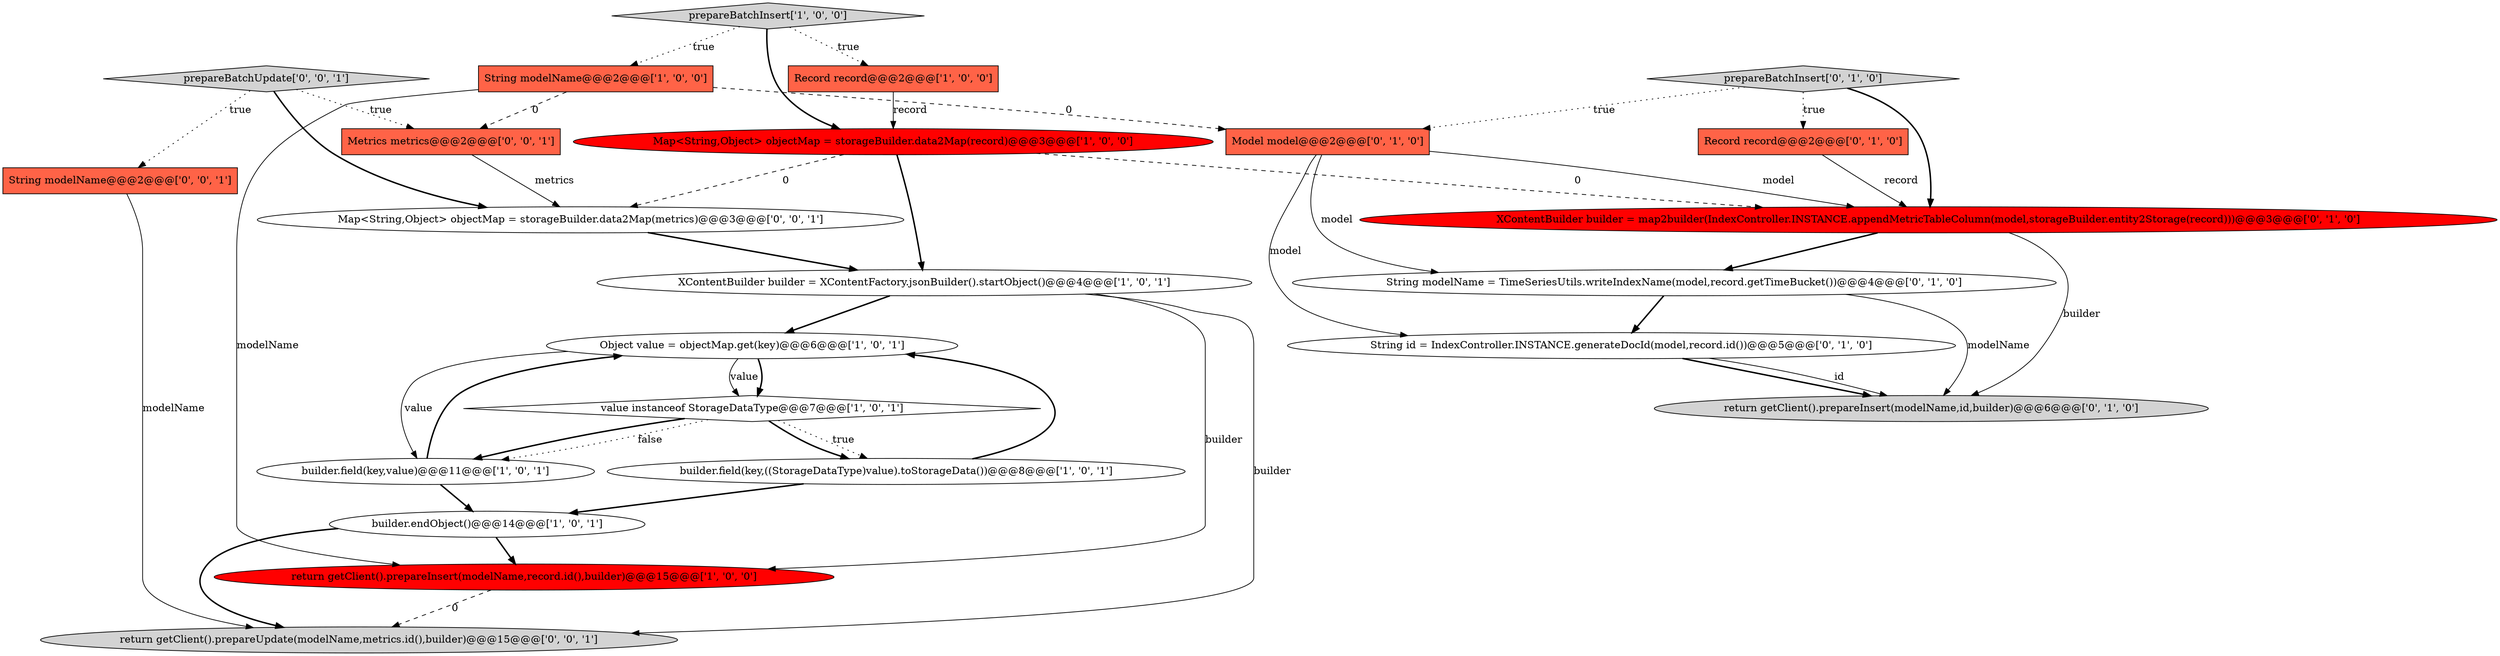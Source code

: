digraph {
8 [style = filled, label = "Object value = objectMap.get(key)@@@6@@@['1', '0', '1']", fillcolor = white, shape = ellipse image = "AAA0AAABBB1BBB"];
20 [style = filled, label = "String modelName@@@2@@@['0', '0', '1']", fillcolor = tomato, shape = box image = "AAA0AAABBB3BBB"];
22 [style = filled, label = "Map<String,Object> objectMap = storageBuilder.data2Map(metrics)@@@3@@@['0', '0', '1']", fillcolor = white, shape = ellipse image = "AAA0AAABBB3BBB"];
6 [style = filled, label = "value instanceof StorageDataType@@@7@@@['1', '0', '1']", fillcolor = white, shape = diamond image = "AAA0AAABBB1BBB"];
14 [style = filled, label = "prepareBatchInsert['0', '1', '0']", fillcolor = lightgray, shape = diamond image = "AAA0AAABBB2BBB"];
2 [style = filled, label = "builder.field(key,value)@@@11@@@['1', '0', '1']", fillcolor = white, shape = ellipse image = "AAA0AAABBB1BBB"];
21 [style = filled, label = "Metrics metrics@@@2@@@['0', '0', '1']", fillcolor = tomato, shape = box image = "AAA0AAABBB3BBB"];
15 [style = filled, label = "return getClient().prepareInsert(modelName,id,builder)@@@6@@@['0', '1', '0']", fillcolor = lightgray, shape = ellipse image = "AAA0AAABBB2BBB"];
16 [style = filled, label = "String modelName = TimeSeriesUtils.writeIndexName(model,record.getTimeBucket())@@@4@@@['0', '1', '0']", fillcolor = white, shape = ellipse image = "AAA0AAABBB2BBB"];
18 [style = filled, label = "return getClient().prepareUpdate(modelName,metrics.id(),builder)@@@15@@@['0', '0', '1']", fillcolor = lightgray, shape = ellipse image = "AAA0AAABBB3BBB"];
10 [style = filled, label = "prepareBatchInsert['1', '0', '0']", fillcolor = lightgray, shape = diamond image = "AAA0AAABBB1BBB"];
7 [style = filled, label = "builder.endObject()@@@14@@@['1', '0', '1']", fillcolor = white, shape = ellipse image = "AAA0AAABBB1BBB"];
1 [style = filled, label = "builder.field(key,((StorageDataType)value).toStorageData())@@@8@@@['1', '0', '1']", fillcolor = white, shape = ellipse image = "AAA0AAABBB1BBB"];
13 [style = filled, label = "XContentBuilder builder = map2builder(IndexController.INSTANCE.appendMetricTableColumn(model,storageBuilder.entity2Storage(record)))@@@3@@@['0', '1', '0']", fillcolor = red, shape = ellipse image = "AAA1AAABBB2BBB"];
19 [style = filled, label = "prepareBatchUpdate['0', '0', '1']", fillcolor = lightgray, shape = diamond image = "AAA0AAABBB3BBB"];
3 [style = filled, label = "return getClient().prepareInsert(modelName,record.id(),builder)@@@15@@@['1', '0', '0']", fillcolor = red, shape = ellipse image = "AAA1AAABBB1BBB"];
5 [style = filled, label = "Map<String,Object> objectMap = storageBuilder.data2Map(record)@@@3@@@['1', '0', '0']", fillcolor = red, shape = ellipse image = "AAA1AAABBB1BBB"];
11 [style = filled, label = "String id = IndexController.INSTANCE.generateDocId(model,record.id())@@@5@@@['0', '1', '0']", fillcolor = white, shape = ellipse image = "AAA0AAABBB2BBB"];
0 [style = filled, label = "Record record@@@2@@@['1', '0', '0']", fillcolor = tomato, shape = box image = "AAA0AAABBB1BBB"];
12 [style = filled, label = "Record record@@@2@@@['0', '1', '0']", fillcolor = tomato, shape = box image = "AAA0AAABBB2BBB"];
4 [style = filled, label = "XContentBuilder builder = XContentFactory.jsonBuilder().startObject()@@@4@@@['1', '0', '1']", fillcolor = white, shape = ellipse image = "AAA0AAABBB1BBB"];
9 [style = filled, label = "String modelName@@@2@@@['1', '0', '0']", fillcolor = tomato, shape = box image = "AAA1AAABBB1BBB"];
17 [style = filled, label = "Model model@@@2@@@['0', '1', '0']", fillcolor = tomato, shape = box image = "AAA1AAABBB2BBB"];
5->13 [style = dashed, label="0"];
1->8 [style = bold, label=""];
16->11 [style = bold, label=""];
14->12 [style = dotted, label="true"];
19->20 [style = dotted, label="true"];
3->18 [style = dashed, label="0"];
20->18 [style = solid, label="modelName"];
6->2 [style = dotted, label="false"];
6->1 [style = dotted, label="true"];
8->2 [style = solid, label="value"];
8->6 [style = bold, label=""];
19->21 [style = dotted, label="true"];
9->3 [style = solid, label="modelName"];
10->9 [style = dotted, label="true"];
1->7 [style = bold, label=""];
13->16 [style = bold, label=""];
7->3 [style = bold, label=""];
11->15 [style = bold, label=""];
0->5 [style = solid, label="record"];
4->3 [style = solid, label="builder"];
22->4 [style = bold, label=""];
6->2 [style = bold, label=""];
14->17 [style = dotted, label="true"];
6->1 [style = bold, label=""];
11->15 [style = solid, label="id"];
10->5 [style = bold, label=""];
8->6 [style = solid, label="value"];
17->11 [style = solid, label="model"];
12->13 [style = solid, label="record"];
9->21 [style = dashed, label="0"];
13->15 [style = solid, label="builder"];
4->18 [style = solid, label="builder"];
9->17 [style = dashed, label="0"];
5->4 [style = bold, label=""];
17->16 [style = solid, label="model"];
7->18 [style = bold, label=""];
4->8 [style = bold, label=""];
10->0 [style = dotted, label="true"];
21->22 [style = solid, label="metrics"];
17->13 [style = solid, label="model"];
2->7 [style = bold, label=""];
14->13 [style = bold, label=""];
16->15 [style = solid, label="modelName"];
19->22 [style = bold, label=""];
2->8 [style = bold, label=""];
5->22 [style = dashed, label="0"];
}
